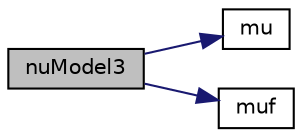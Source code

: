 digraph "nuModel3"
{
  bgcolor="transparent";
  edge [fontname="Helvetica",fontsize="10",labelfontname="Helvetica",labelfontsize="10"];
  node [fontname="Helvetica",fontsize="10",shape=record];
  rankdir="LR";
  Node1 [label="nuModel3",height=0.2,width=0.4,color="black", fillcolor="grey75", style="filled", fontcolor="black"];
  Node1 -> Node2 [color="midnightblue",fontsize="10",style="solid",fontname="Helvetica"];
  Node2 [label="mu",height=0.2,width=0.4,color="black",URL="$a01068.html#a2c3c920f447a8999a7bcc1dbbf40f07b",tooltip="Return the dynamic laminar viscosity. "];
  Node1 -> Node3 [color="midnightblue",fontsize="10",style="solid",fontname="Helvetica"];
  Node3 [label="muf",height=0.2,width=0.4,color="black",URL="$a01068.html#a9494afd59e69718b8e8967c1ee678fd5",tooltip="Return the face-interpolated dynamic laminar viscosity. "];
}
